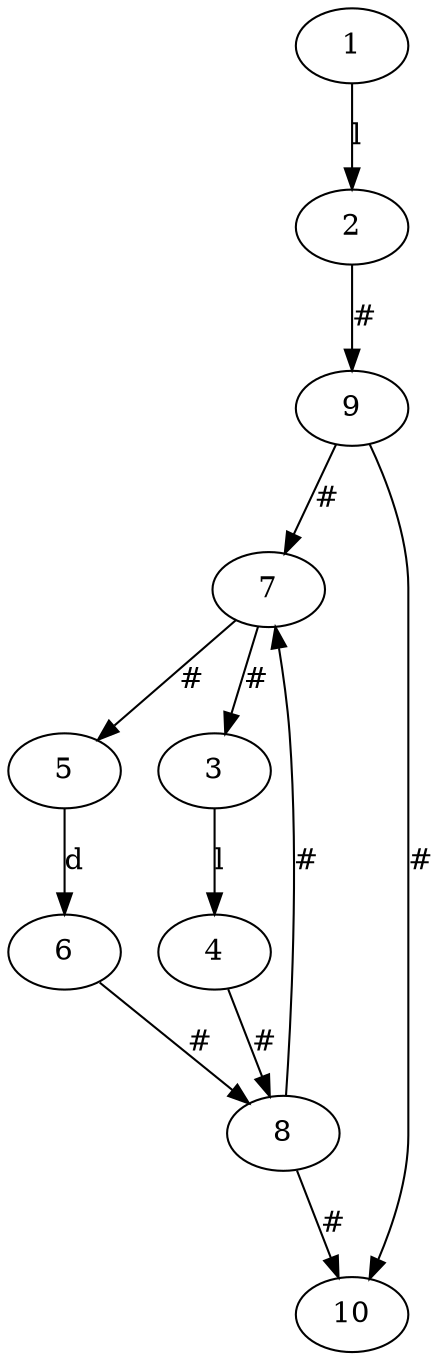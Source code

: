 digraph G {
	7 -> 5 [label="#"]
	9 -> 7 [label="#"]
	4 -> 8 [label="#"]
	9 -> 10 [label="#"]
	2 -> 9 [label="#"]
	8 -> 7 [label="#"]
	6 -> 8 [label="#"]
	8 -> 10 [label="#"]
	1 -> 2 [label=l]
	7 -> 3 [label="#"]
	3 -> 4 [label=l]
	5 -> 6 [label=d]
}
